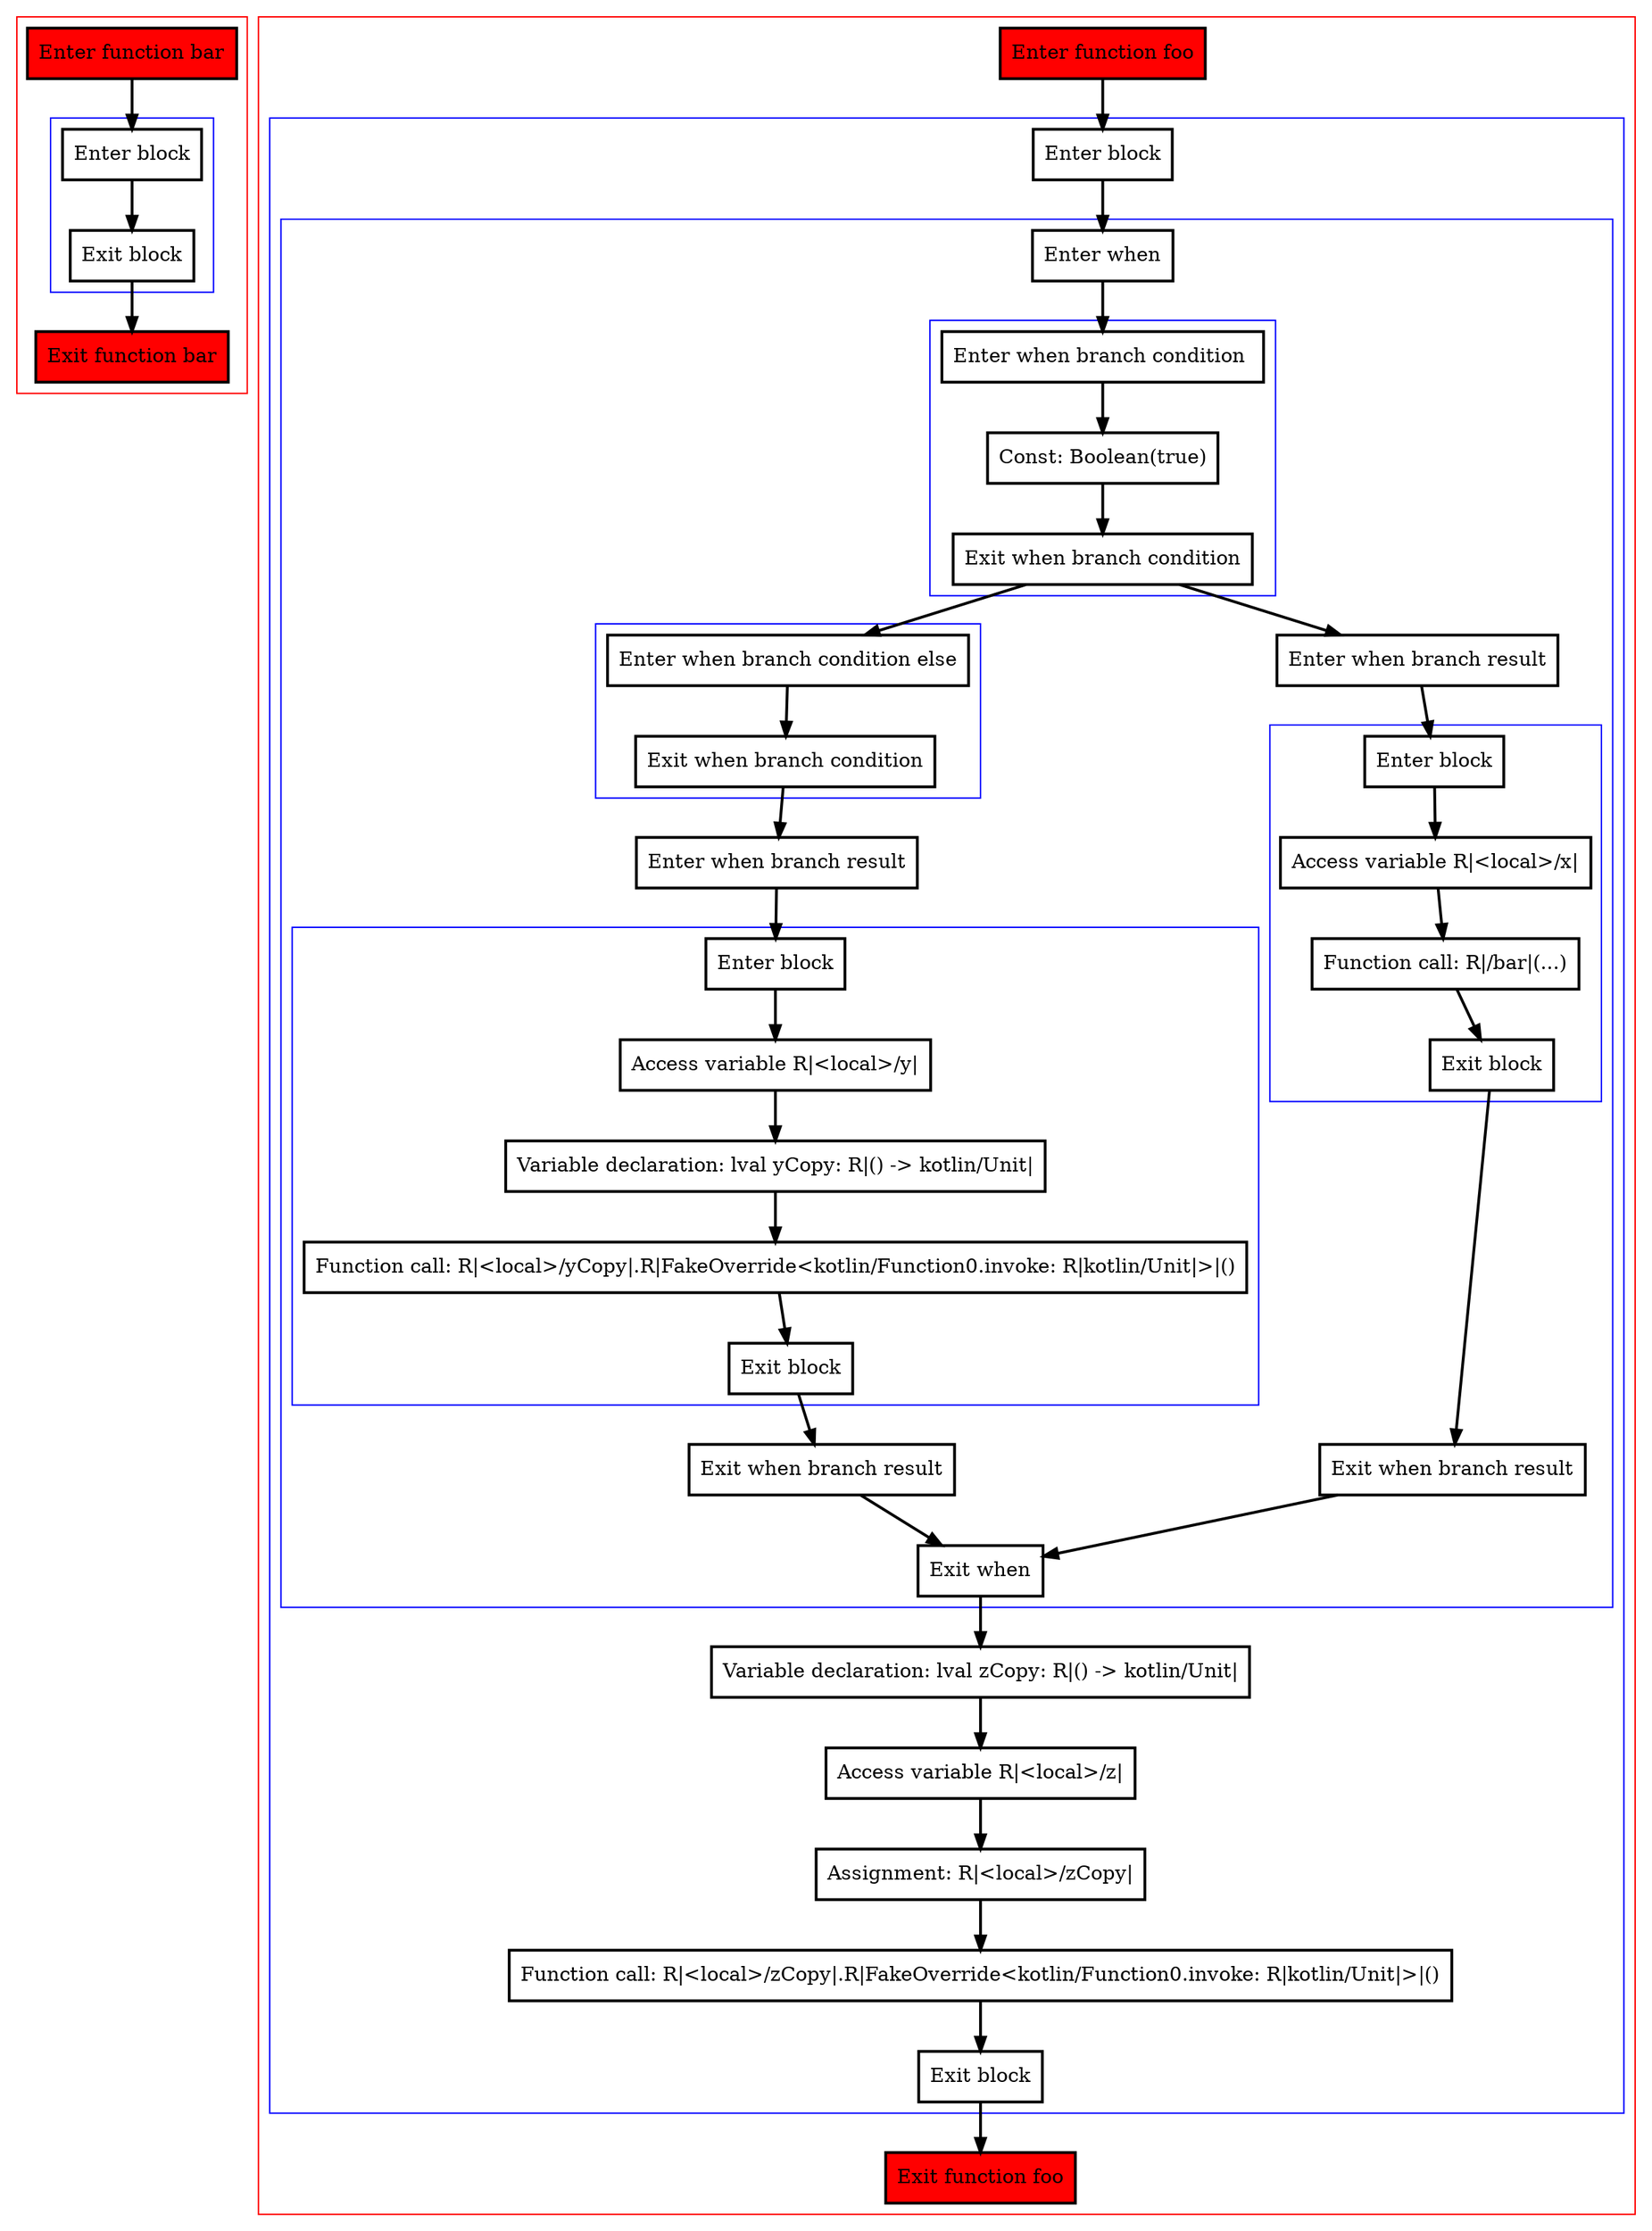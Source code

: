 digraph toLocalVariables_kt {
    graph [nodesep=3]
    node [shape=box penwidth=2]
    edge [penwidth=2]

    subgraph cluster_0 {
        color=red
        0 [label="Enter function bar" style="filled" fillcolor=red];
        subgraph cluster_1 {
            color=blue
            1 [label="Enter block"];
            2 [label="Exit block"];
        }
        3 [label="Exit function bar" style="filled" fillcolor=red];
    }
    0 -> {1};
    1 -> {2};
    2 -> {3};

    subgraph cluster_2 {
        color=red
        4 [label="Enter function foo" style="filled" fillcolor=red];
        subgraph cluster_3 {
            color=blue
            5 [label="Enter block"];
            subgraph cluster_4 {
                color=blue
                6 [label="Enter when"];
                subgraph cluster_5 {
                    color=blue
                    7 [label="Enter when branch condition "];
                    8 [label="Const: Boolean(true)"];
                    9 [label="Exit when branch condition"];
                }
                subgraph cluster_6 {
                    color=blue
                    10 [label="Enter when branch condition else"];
                    11 [label="Exit when branch condition"];
                }
                12 [label="Enter when branch result"];
                subgraph cluster_7 {
                    color=blue
                    13 [label="Enter block"];
                    14 [label="Access variable R|<local>/y|"];
                    15 [label="Variable declaration: lval yCopy: R|() -> kotlin/Unit|"];
                    16 [label="Function call: R|<local>/yCopy|.R|FakeOverride<kotlin/Function0.invoke: R|kotlin/Unit|>|()"];
                    17 [label="Exit block"];
                }
                18 [label="Exit when branch result"];
                19 [label="Enter when branch result"];
                subgraph cluster_8 {
                    color=blue
                    20 [label="Enter block"];
                    21 [label="Access variable R|<local>/x|"];
                    22 [label="Function call: R|/bar|(...)"];
                    23 [label="Exit block"];
                }
                24 [label="Exit when branch result"];
                25 [label="Exit when"];
            }
            26 [label="Variable declaration: lval zCopy: R|() -> kotlin/Unit|"];
            27 [label="Access variable R|<local>/z|"];
            28 [label="Assignment: R|<local>/zCopy|"];
            29 [label="Function call: R|<local>/zCopy|.R|FakeOverride<kotlin/Function0.invoke: R|kotlin/Unit|>|()"];
            30 [label="Exit block"];
        }
        31 [label="Exit function foo" style="filled" fillcolor=red];
    }
    4 -> {5};
    5 -> {6};
    6 -> {7};
    7 -> {8};
    8 -> {9};
    9 -> {19 10};
    10 -> {11};
    11 -> {12};
    12 -> {13};
    13 -> {14};
    14 -> {15};
    15 -> {16};
    16 -> {17};
    17 -> {18};
    18 -> {25};
    19 -> {20};
    20 -> {21};
    21 -> {22};
    22 -> {23};
    23 -> {24};
    24 -> {25};
    25 -> {26};
    26 -> {27};
    27 -> {28};
    28 -> {29};
    29 -> {30};
    30 -> {31};

}
